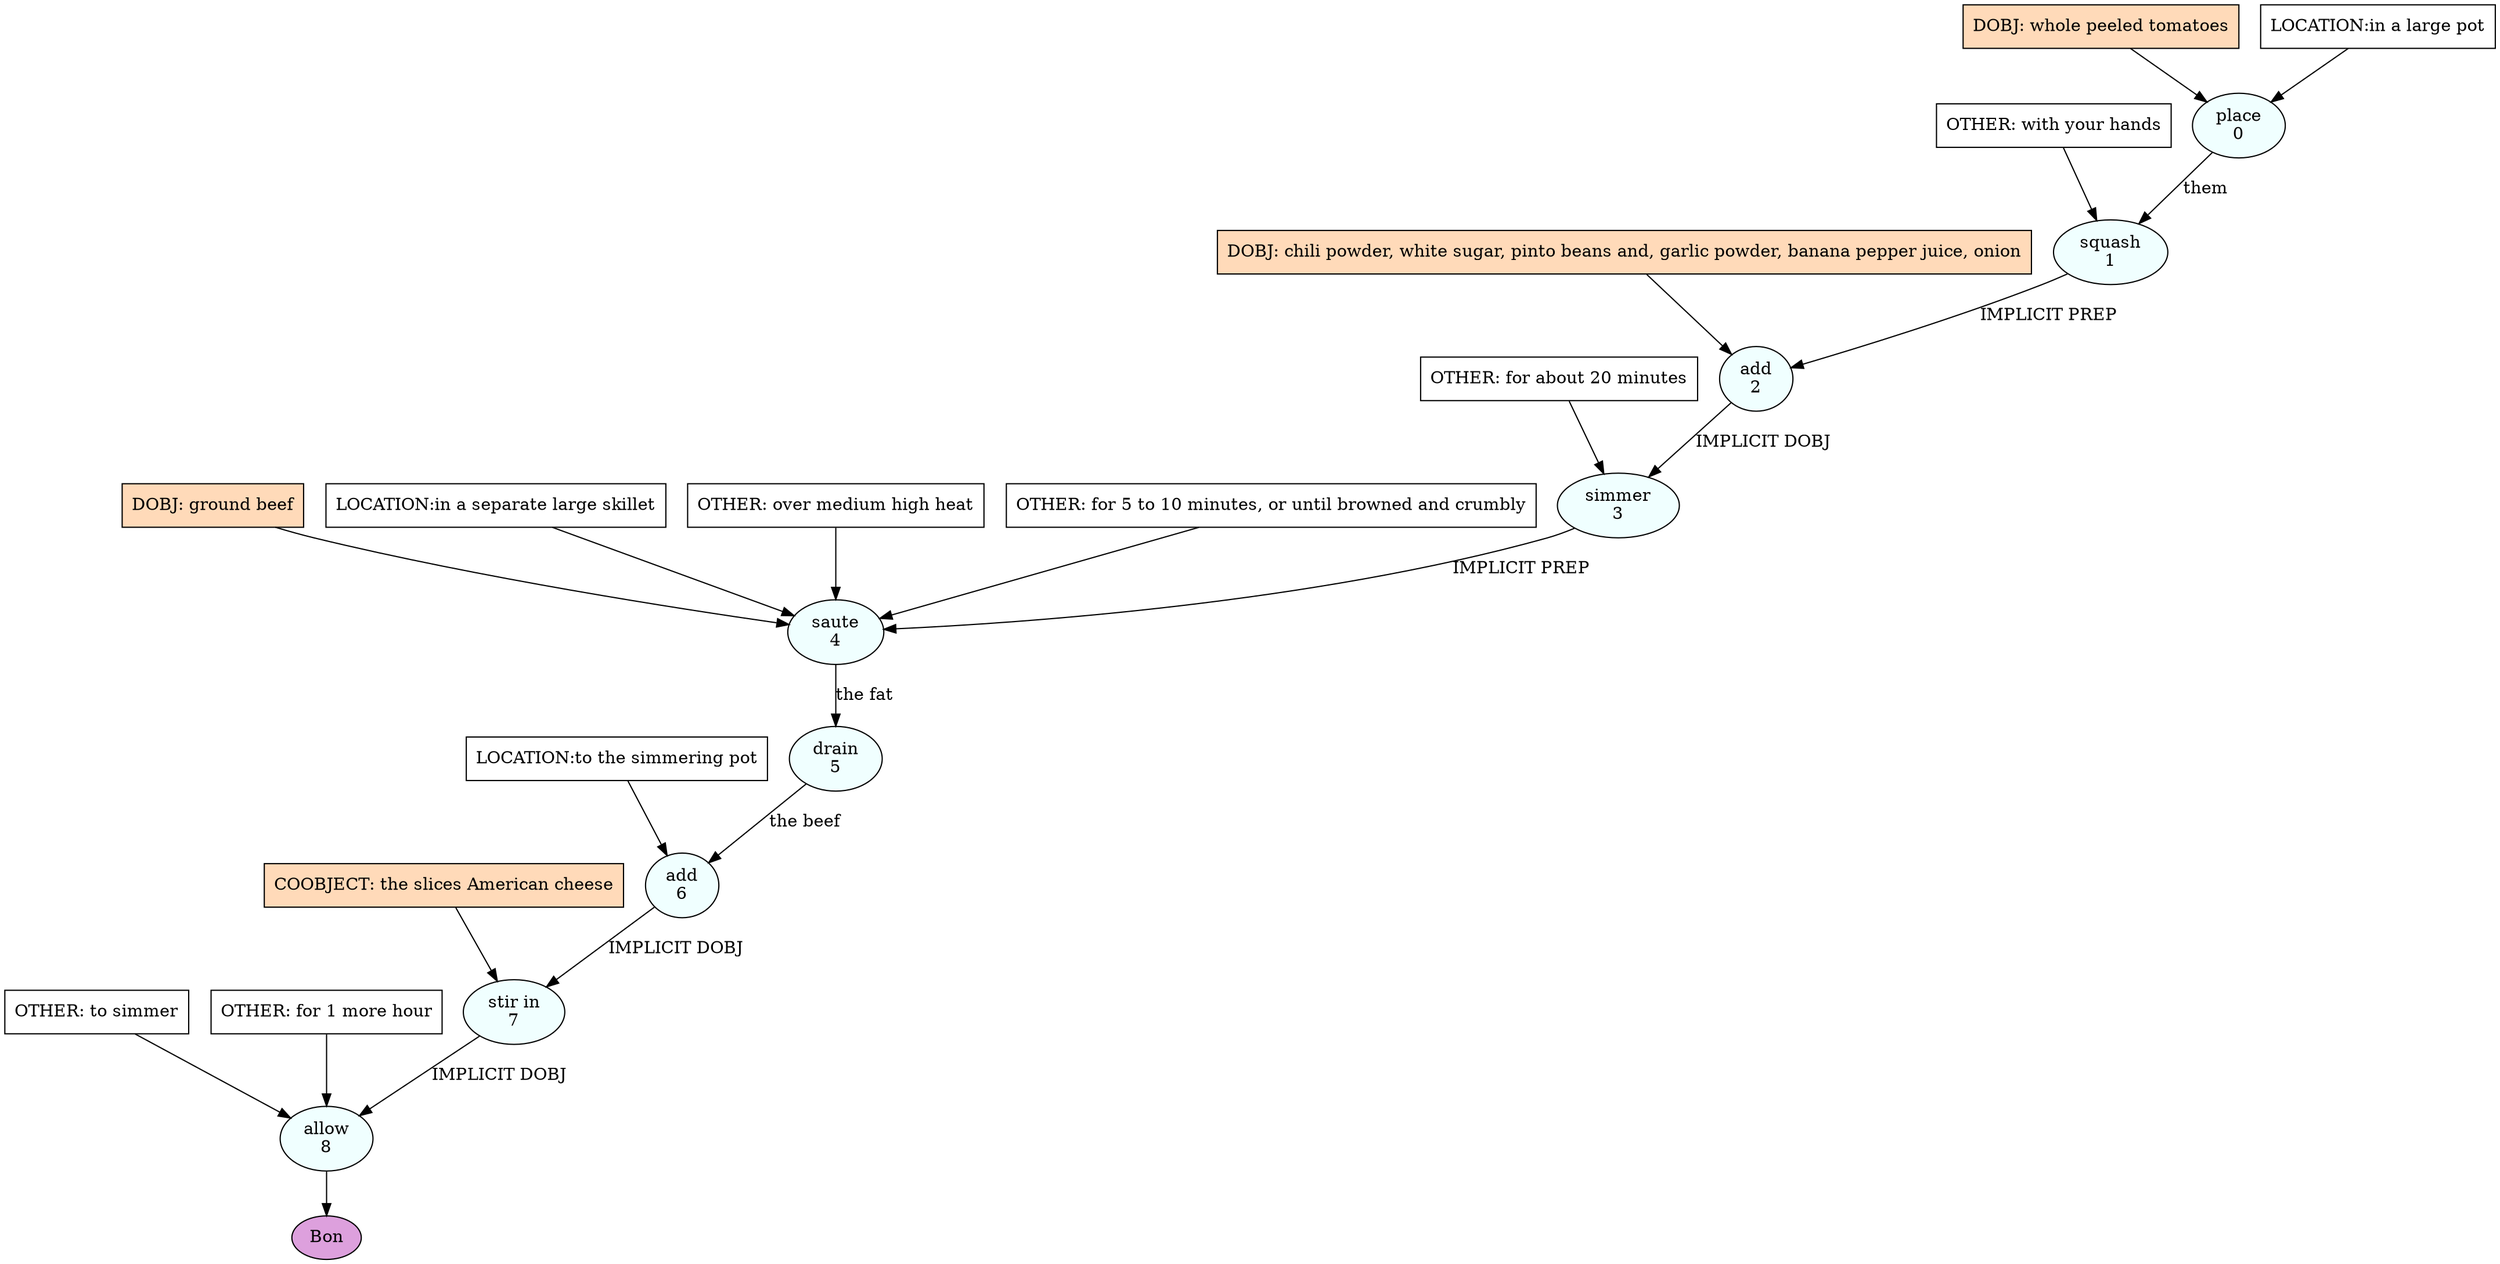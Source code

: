 digraph recipe {
E0[label="place
0", shape=oval, style=filled, fillcolor=azure]
E1[label="squash
1", shape=oval, style=filled, fillcolor=azure]
E2[label="add
2", shape=oval, style=filled, fillcolor=azure]
E3[label="simmer
3", shape=oval, style=filled, fillcolor=azure]
E4[label="saute
4", shape=oval, style=filled, fillcolor=azure]
E5[label="drain
5", shape=oval, style=filled, fillcolor=azure]
E6[label="add
6", shape=oval, style=filled, fillcolor=azure]
E7[label="stir in
7", shape=oval, style=filled, fillcolor=azure]
E8[label="allow
8", shape=oval, style=filled, fillcolor=azure]
D0[label="DOBJ: whole peeled tomatoes", shape=box, style=filled, fillcolor=peachpuff]
D0 -> E0
P0_0[label="LOCATION:in a large pot", shape=box, style=filled, fillcolor=white]
P0_0 -> E0
E0 -> E1 [label="them"]
O1_0_0[label="OTHER: with your hands", shape=box, style=filled, fillcolor=white]
O1_0_0 -> E1
D2_ing[label="DOBJ: chili powder, white sugar, pinto beans and, garlic powder, banana pepper juice, onion", shape=box, style=filled, fillcolor=peachpuff]
D2_ing -> E2
E1 -> E2 [label="IMPLICIT PREP"]
E2 -> E3 [label="IMPLICIT DOBJ"]
O3_0_0[label="OTHER: for about 20 minutes", shape=box, style=filled, fillcolor=white]
O3_0_0 -> E3
D4_ing[label="DOBJ: ground beef", shape=box, style=filled, fillcolor=peachpuff]
D4_ing -> E4
E3 -> E4 [label="IMPLICIT PREP"]
P4_1_0[label="LOCATION:in a separate large skillet", shape=box, style=filled, fillcolor=white]
P4_1_0 -> E4
O4_0_0[label="OTHER: over medium high heat", shape=box, style=filled, fillcolor=white]
O4_0_0 -> E4
O4_1_0[label="OTHER: for 5 to 10 minutes, or until browned and crumbly", shape=box, style=filled, fillcolor=white]
O4_1_0 -> E4
E4 -> E5 [label="the fat"]
E5 -> E6 [label="the beef"]
P6_0_0[label="LOCATION:to the simmering pot", shape=box, style=filled, fillcolor=white]
P6_0_0 -> E6
E6 -> E7 [label="IMPLICIT DOBJ"]
P7_0_ing[label="COOBJECT: the slices American cheese", shape=box, style=filled, fillcolor=peachpuff]
P7_0_ing -> E7
E7 -> E8 [label="IMPLICIT DOBJ"]
O8_0_0[label="OTHER: to simmer", shape=box, style=filled, fillcolor=white]
O8_0_0 -> E8
O8_1_0[label="OTHER: for 1 more hour", shape=box, style=filled, fillcolor=white]
O8_1_0 -> E8
EOR[label="Bon", shape=oval, style=filled, fillcolor=plum]
E8 -> EOR
}
